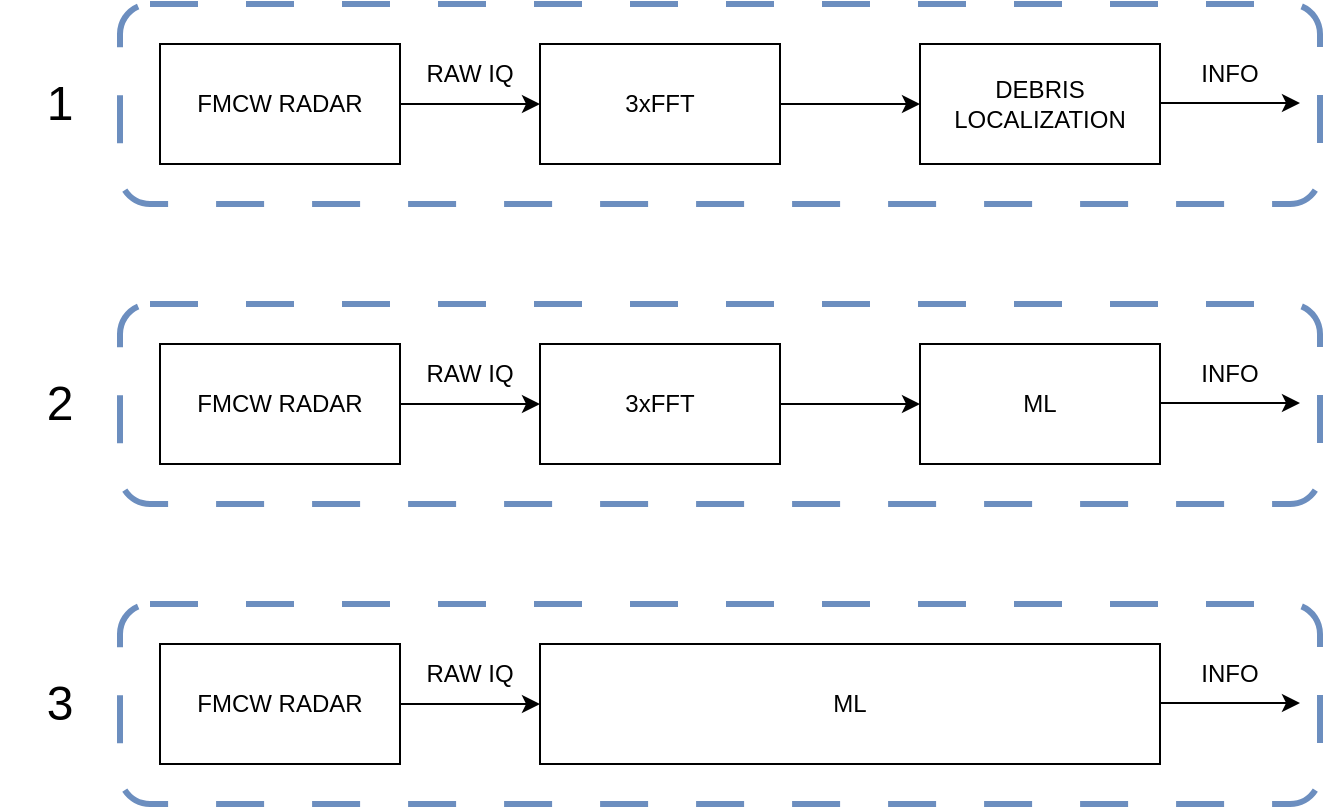 <mxfile version="27.0.6">
  <diagram name="Page-1" id="TamAY_BQFmWCDkMe363B">
    <mxGraphModel dx="1426" dy="759" grid="1" gridSize="10" guides="1" tooltips="1" connect="1" arrows="1" fold="1" page="1" pageScale="1" pageWidth="827" pageHeight="1169" math="0" shadow="0">
      <root>
        <mxCell id="0" />
        <mxCell id="1" parent="0" />
        <mxCell id="PBeAhx_RD54pjWh7JVw_-1" value="FMCW RADAR" style="rounded=0;whiteSpace=wrap;html=1;" vertex="1" parent="1">
          <mxGeometry x="140" y="80" width="120" height="60" as="geometry" />
        </mxCell>
        <mxCell id="PBeAhx_RD54pjWh7JVw_-2" value="" style="endArrow=classic;html=1;rounded=0;" edge="1" parent="1">
          <mxGeometry width="50" height="50" relative="1" as="geometry">
            <mxPoint x="260" y="110" as="sourcePoint" />
            <mxPoint x="330" y="110" as="targetPoint" />
          </mxGeometry>
        </mxCell>
        <mxCell id="PBeAhx_RD54pjWh7JVw_-3" value="3xFFT" style="rounded=0;whiteSpace=wrap;html=1;" vertex="1" parent="1">
          <mxGeometry x="330" y="80" width="120" height="60" as="geometry" />
        </mxCell>
        <mxCell id="PBeAhx_RD54pjWh7JVw_-4" value="" style="endArrow=classic;html=1;rounded=0;" edge="1" parent="1">
          <mxGeometry width="50" height="50" relative="1" as="geometry">
            <mxPoint x="450" y="110" as="sourcePoint" />
            <mxPoint x="520" y="110" as="targetPoint" />
          </mxGeometry>
        </mxCell>
        <mxCell id="PBeAhx_RD54pjWh7JVw_-5" value="DEBRIS&lt;br&gt;LOCALIZATION" style="rounded=0;whiteSpace=wrap;html=1;" vertex="1" parent="1">
          <mxGeometry x="520" y="80" width="120" height="60" as="geometry" />
        </mxCell>
        <mxCell id="PBeAhx_RD54pjWh7JVw_-6" value="" style="endArrow=classic;html=1;rounded=0;" edge="1" parent="1">
          <mxGeometry width="50" height="50" relative="1" as="geometry">
            <mxPoint x="640" y="109.5" as="sourcePoint" />
            <mxPoint x="710" y="109.5" as="targetPoint" />
          </mxGeometry>
        </mxCell>
        <mxCell id="PBeAhx_RD54pjWh7JVw_-7" value="INFO" style="text;html=1;align=center;verticalAlign=middle;whiteSpace=wrap;rounded=0;" vertex="1" parent="1">
          <mxGeometry x="640" y="80" width="70" height="30" as="geometry" />
        </mxCell>
        <mxCell id="PBeAhx_RD54pjWh7JVw_-8" value="RAW IQ" style="text;html=1;align=center;verticalAlign=middle;whiteSpace=wrap;rounded=0;" vertex="1" parent="1">
          <mxGeometry x="260" y="80" width="70" height="30" as="geometry" />
        </mxCell>
        <mxCell id="PBeAhx_RD54pjWh7JVw_-9" value="FMCW RADAR" style="rounded=0;whiteSpace=wrap;html=1;" vertex="1" parent="1">
          <mxGeometry x="140" y="230" width="120" height="60" as="geometry" />
        </mxCell>
        <mxCell id="PBeAhx_RD54pjWh7JVw_-10" value="" style="endArrow=classic;html=1;rounded=0;" edge="1" parent="1">
          <mxGeometry width="50" height="50" relative="1" as="geometry">
            <mxPoint x="260" y="260" as="sourcePoint" />
            <mxPoint x="330" y="260" as="targetPoint" />
          </mxGeometry>
        </mxCell>
        <mxCell id="PBeAhx_RD54pjWh7JVw_-11" value="3xFFT" style="rounded=0;whiteSpace=wrap;html=1;" vertex="1" parent="1">
          <mxGeometry x="330" y="230" width="120" height="60" as="geometry" />
        </mxCell>
        <mxCell id="PBeAhx_RD54pjWh7JVw_-12" value="" style="endArrow=classic;html=1;rounded=0;" edge="1" parent="1">
          <mxGeometry width="50" height="50" relative="1" as="geometry">
            <mxPoint x="450" y="260" as="sourcePoint" />
            <mxPoint x="520" y="260" as="targetPoint" />
          </mxGeometry>
        </mxCell>
        <mxCell id="PBeAhx_RD54pjWh7JVw_-13" value="ML" style="rounded=0;whiteSpace=wrap;html=1;" vertex="1" parent="1">
          <mxGeometry x="520" y="230" width="120" height="60" as="geometry" />
        </mxCell>
        <mxCell id="PBeAhx_RD54pjWh7JVw_-14" value="" style="endArrow=classic;html=1;rounded=0;" edge="1" parent="1">
          <mxGeometry width="50" height="50" relative="1" as="geometry">
            <mxPoint x="640" y="259.5" as="sourcePoint" />
            <mxPoint x="710" y="259.5" as="targetPoint" />
          </mxGeometry>
        </mxCell>
        <mxCell id="PBeAhx_RD54pjWh7JVw_-15" value="INFO" style="text;html=1;align=center;verticalAlign=middle;whiteSpace=wrap;rounded=0;" vertex="1" parent="1">
          <mxGeometry x="640" y="230" width="70" height="30" as="geometry" />
        </mxCell>
        <mxCell id="PBeAhx_RD54pjWh7JVw_-16" value="RAW IQ" style="text;html=1;align=center;verticalAlign=middle;whiteSpace=wrap;rounded=0;" vertex="1" parent="1">
          <mxGeometry x="260" y="230" width="70" height="30" as="geometry" />
        </mxCell>
        <mxCell id="PBeAhx_RD54pjWh7JVw_-17" value="FMCW RADAR" style="rounded=0;whiteSpace=wrap;html=1;" vertex="1" parent="1">
          <mxGeometry x="140" y="380" width="120" height="60" as="geometry" />
        </mxCell>
        <mxCell id="PBeAhx_RD54pjWh7JVw_-18" value="" style="endArrow=classic;html=1;rounded=0;" edge="1" parent="1">
          <mxGeometry width="50" height="50" relative="1" as="geometry">
            <mxPoint x="260" y="410" as="sourcePoint" />
            <mxPoint x="330" y="410" as="targetPoint" />
          </mxGeometry>
        </mxCell>
        <mxCell id="PBeAhx_RD54pjWh7JVw_-19" value="ML" style="rounded=0;whiteSpace=wrap;html=1;" vertex="1" parent="1">
          <mxGeometry x="330" y="380" width="310" height="60" as="geometry" />
        </mxCell>
        <mxCell id="PBeAhx_RD54pjWh7JVw_-22" value="" style="endArrow=classic;html=1;rounded=0;" edge="1" parent="1">
          <mxGeometry width="50" height="50" relative="1" as="geometry">
            <mxPoint x="640" y="409.5" as="sourcePoint" />
            <mxPoint x="710" y="409.5" as="targetPoint" />
          </mxGeometry>
        </mxCell>
        <mxCell id="PBeAhx_RD54pjWh7JVw_-23" value="INFO" style="text;html=1;align=center;verticalAlign=middle;whiteSpace=wrap;rounded=0;" vertex="1" parent="1">
          <mxGeometry x="640" y="380" width="70" height="30" as="geometry" />
        </mxCell>
        <mxCell id="PBeAhx_RD54pjWh7JVw_-24" value="RAW IQ" style="text;html=1;align=center;verticalAlign=middle;whiteSpace=wrap;rounded=0;" vertex="1" parent="1">
          <mxGeometry x="260" y="380" width="70" height="30" as="geometry" />
        </mxCell>
        <mxCell id="PBeAhx_RD54pjWh7JVw_-26" value="" style="rounded=1;whiteSpace=wrap;html=1;fillColor=none;strokeColor=#6C8EBF;dashed=1;dashPattern=8 8;strokeWidth=3;" vertex="1" parent="1">
          <mxGeometry x="120" y="60" width="600" height="100" as="geometry" />
        </mxCell>
        <mxCell id="PBeAhx_RD54pjWh7JVw_-27" value="" style="rounded=1;whiteSpace=wrap;html=1;fillColor=none;strokeColor=#6C8EBF;dashed=1;dashPattern=8 8;strokeWidth=3;" vertex="1" parent="1">
          <mxGeometry x="120" y="210" width="600" height="100" as="geometry" />
        </mxCell>
        <mxCell id="PBeAhx_RD54pjWh7JVw_-28" value="" style="rounded=1;whiteSpace=wrap;html=1;fillColor=none;strokeColor=#6C8EBF;dashed=1;dashPattern=8 8;strokeWidth=3;" vertex="1" parent="1">
          <mxGeometry x="120" y="360" width="600" height="100" as="geometry" />
        </mxCell>
        <mxCell id="PBeAhx_RD54pjWh7JVw_-29" value="&lt;font style=&quot;font-size: 24px;&quot;&gt;1&lt;/font&gt;" style="text;html=1;align=center;verticalAlign=middle;whiteSpace=wrap;rounded=0;" vertex="1" parent="1">
          <mxGeometry x="60" y="95" width="60" height="30" as="geometry" />
        </mxCell>
        <mxCell id="PBeAhx_RD54pjWh7JVw_-30" value="&lt;font style=&quot;font-size: 24px;&quot;&gt;2&lt;/font&gt;" style="text;html=1;align=center;verticalAlign=middle;whiteSpace=wrap;rounded=0;" vertex="1" parent="1">
          <mxGeometry x="60" y="245" width="60" height="30" as="geometry" />
        </mxCell>
        <mxCell id="PBeAhx_RD54pjWh7JVw_-31" value="&lt;font style=&quot;font-size: 24px;&quot;&gt;3&lt;/font&gt;" style="text;html=1;align=center;verticalAlign=middle;whiteSpace=wrap;rounded=0;" vertex="1" parent="1">
          <mxGeometry x="60" y="395" width="60" height="30" as="geometry" />
        </mxCell>
      </root>
    </mxGraphModel>
  </diagram>
</mxfile>
